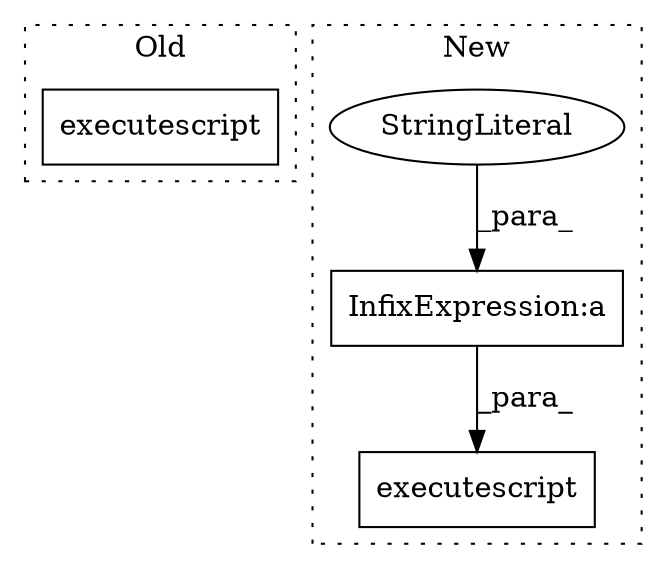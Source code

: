 digraph G {
subgraph cluster0 {
1 [label="executescript" a="32" s="2949,2982" l="14,1" shape="box"];
label = "Old";
style="dotted";
}
subgraph cluster1 {
2 [label="executescript" a="32" s="2928,2983" l="14,1" shape="box"];
3 [label="InfixExpression:a" a="27" s="2971" l="3" shape="box"];
4 [label="StringLiteral" a="45" s="2974" l="9" shape="ellipse"];
label = "New";
style="dotted";
}
3 -> 2 [label="_para_"];
4 -> 3 [label="_para_"];
}